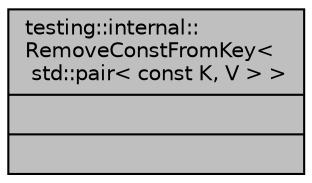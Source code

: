 digraph "testing::internal::RemoveConstFromKey&lt; std::pair&lt; const K, V &gt; &gt;"
{
 // LATEX_PDF_SIZE
  bgcolor="transparent";
  edge [fontname="Helvetica",fontsize="10",labelfontname="Helvetica",labelfontsize="10"];
  node [fontname="Helvetica",fontsize="10",shape=record];
  Node1 [label="{testing::internal::\lRemoveConstFromKey\<\l std::pair\< const K, V \> \>\n||}",height=0.2,width=0.4,color="black", fillcolor="grey75", style="filled", fontcolor="black",tooltip=" "];
}
